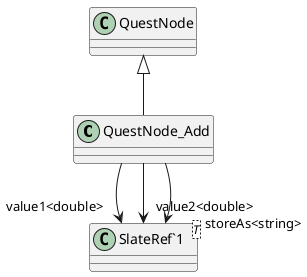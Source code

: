 @startuml
class QuestNode_Add {
}
class "SlateRef`1"<T> {
}
QuestNode <|-- QuestNode_Add
QuestNode_Add --> "value1<double>" "SlateRef`1"
QuestNode_Add --> "value2<double>" "SlateRef`1"
QuestNode_Add --> "storeAs<string>" "SlateRef`1"
@enduml
